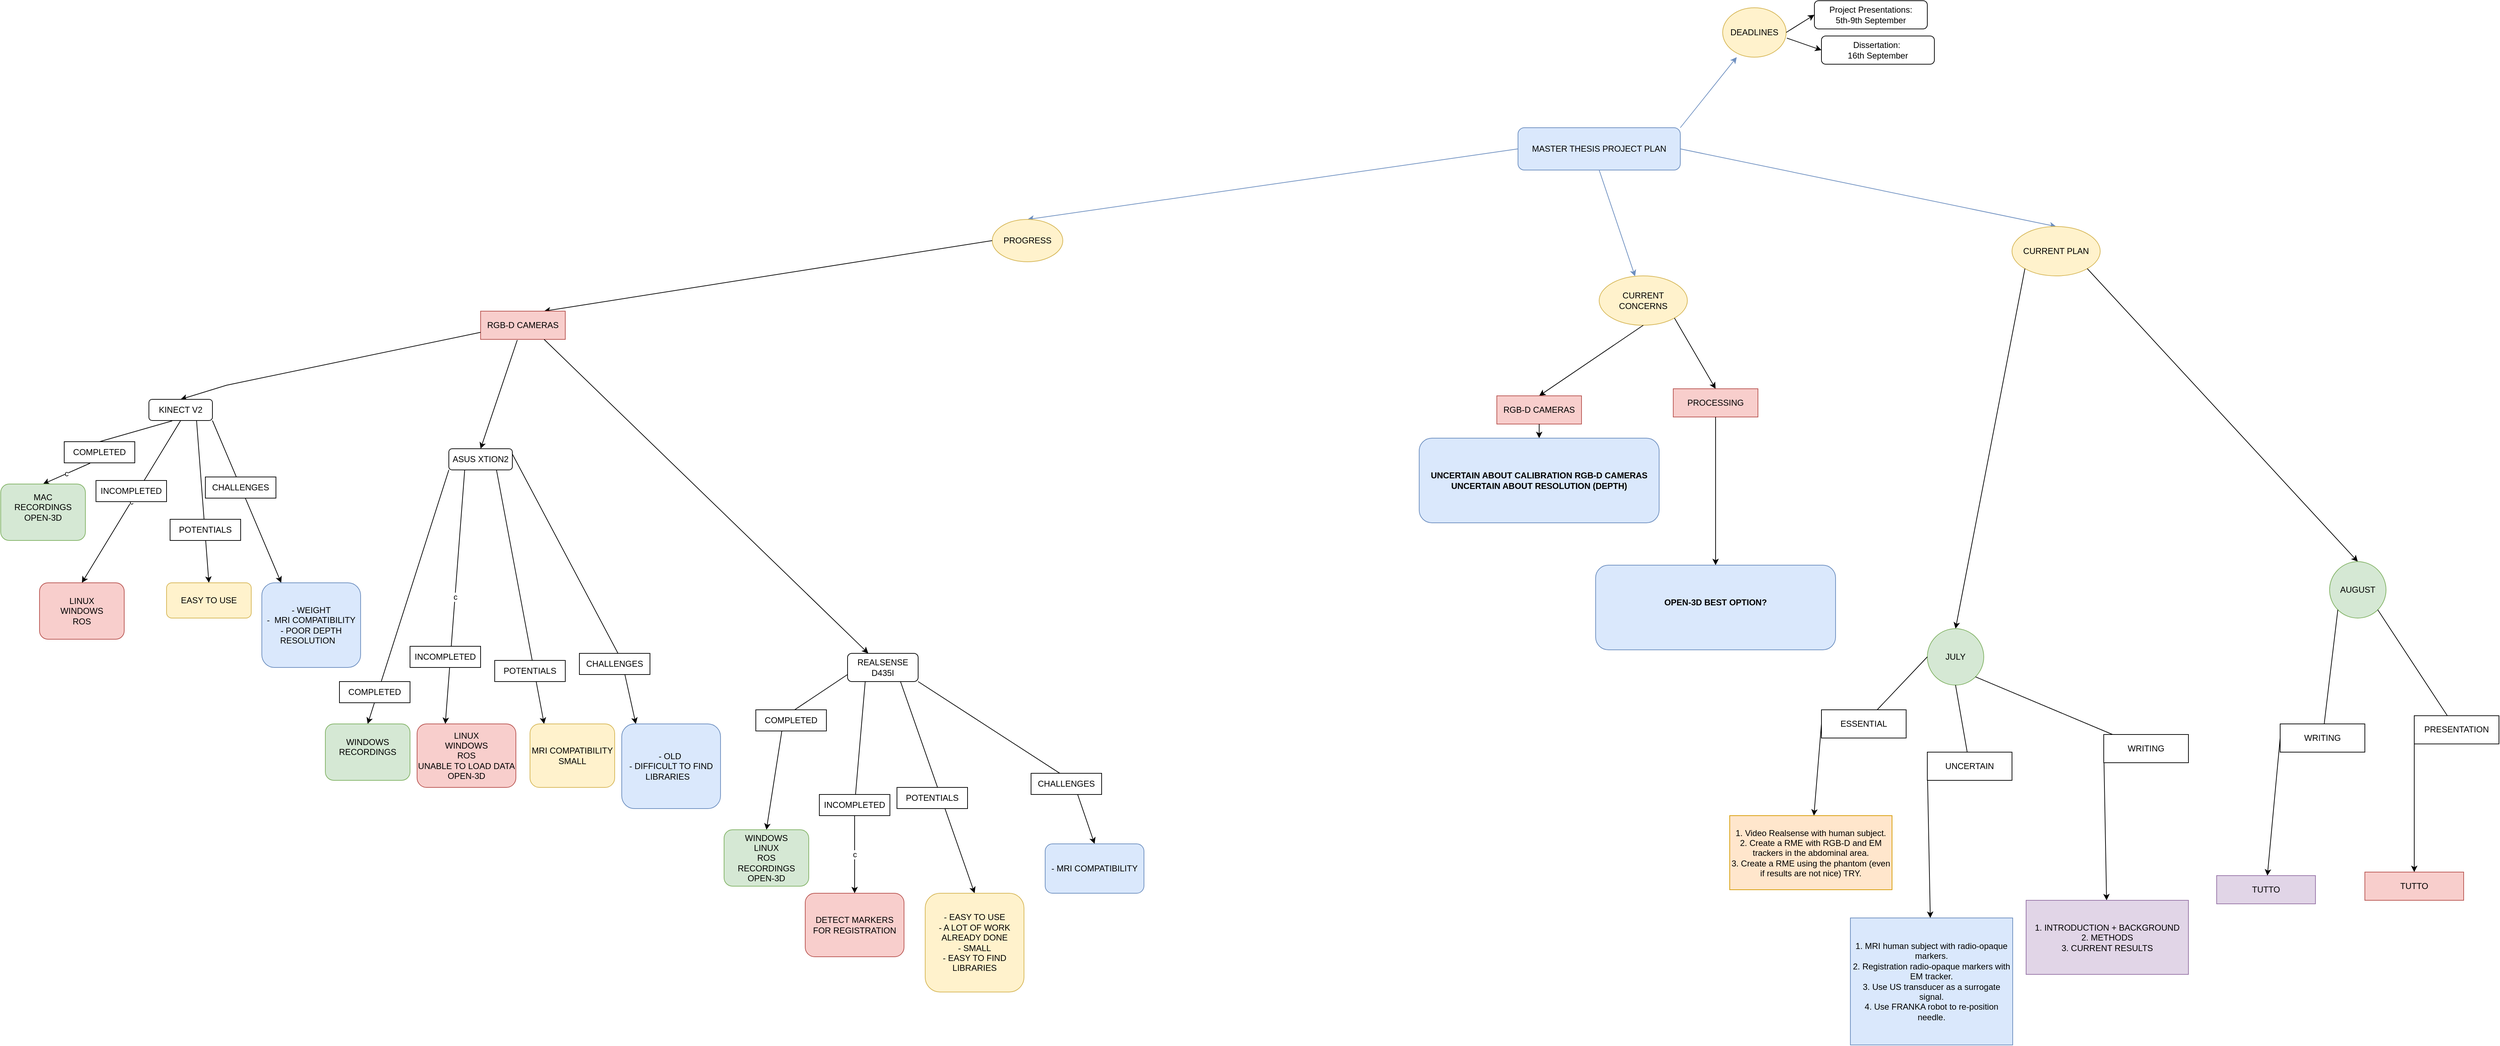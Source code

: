 <mxfile version="20.0.3" type="github">
  <diagram id="NCBCqhnwfKcaChnLQBFx" name="Page-1">
    <mxGraphModel dx="6482" dy="2484" grid="1" gridSize="10" guides="1" tooltips="1" connect="1" arrows="1" fold="1" page="1" pageScale="1" pageWidth="850" pageHeight="1100" math="0" shadow="0">
      <root>
        <mxCell id="0" />
        <mxCell id="1" parent="0" />
        <mxCell id="IZ_zaxyvElUjHVXCHyB7-1" value="MASTER THESIS PROJECT PLAN" style="rounded=1;whiteSpace=wrap;html=1;fillColor=#dae8fc;strokeColor=#6c8ebf;" vertex="1" parent="1">
          <mxGeometry x="250" y="190" width="230" height="60" as="geometry" />
        </mxCell>
        <mxCell id="IZ_zaxyvElUjHVXCHyB7-2" value="" style="endArrow=classic;html=1;rounded=0;fillColor=#dae8fc;strokeColor=#6c8ebf;" edge="1" parent="1">
          <mxGeometry width="50" height="50" relative="1" as="geometry">
            <mxPoint x="480" y="190" as="sourcePoint" />
            <mxPoint x="560" y="90" as="targetPoint" />
          </mxGeometry>
        </mxCell>
        <mxCell id="IZ_zaxyvElUjHVXCHyB7-4" value="DEADLINES" style="ellipse;whiteSpace=wrap;html=1;fillColor=#fff2cc;strokeColor=#d6b656;" vertex="1" parent="1">
          <mxGeometry x="540" y="20" width="90" height="70" as="geometry" />
        </mxCell>
        <mxCell id="IZ_zaxyvElUjHVXCHyB7-5" value="Project Presentations:&lt;br&gt;5th-9th September" style="rounded=1;whiteSpace=wrap;html=1;" vertex="1" parent="1">
          <mxGeometry x="670" y="10" width="160" height="40" as="geometry" />
        </mxCell>
        <mxCell id="IZ_zaxyvElUjHVXCHyB7-6" value="" style="endArrow=classic;html=1;rounded=0;exitX=1;exitY=0.5;exitDx=0;exitDy=0;entryX=0;entryY=0.5;entryDx=0;entryDy=0;" edge="1" parent="1" source="IZ_zaxyvElUjHVXCHyB7-4" target="IZ_zaxyvElUjHVXCHyB7-5">
          <mxGeometry width="50" height="50" relative="1" as="geometry">
            <mxPoint x="440" y="110" as="sourcePoint" />
            <mxPoint x="510" y="110" as="targetPoint" />
            <Array as="points" />
          </mxGeometry>
        </mxCell>
        <mxCell id="IZ_zaxyvElUjHVXCHyB7-7" value="" style="endArrow=classic;html=1;rounded=0;exitX=1.011;exitY=0.614;exitDx=0;exitDy=0;exitPerimeter=0;" edge="1" parent="1" source="IZ_zaxyvElUjHVXCHyB7-4">
          <mxGeometry width="50" height="50" relative="1" as="geometry">
            <mxPoint x="640" y="65" as="sourcePoint" />
            <mxPoint x="680" y="80" as="targetPoint" />
            <Array as="points" />
          </mxGeometry>
        </mxCell>
        <mxCell id="IZ_zaxyvElUjHVXCHyB7-8" value="Dissertation:&amp;nbsp;&lt;br&gt;16th September" style="rounded=1;whiteSpace=wrap;html=1;" vertex="1" parent="1">
          <mxGeometry x="680" y="60" width="160" height="40" as="geometry" />
        </mxCell>
        <mxCell id="IZ_zaxyvElUjHVXCHyB7-9" value="" style="endArrow=classic;html=1;rounded=0;fillColor=#dae8fc;strokeColor=#6c8ebf;exitX=0;exitY=0.5;exitDx=0;exitDy=0;entryX=0.5;entryY=0;entryDx=0;entryDy=0;" edge="1" parent="1" source="IZ_zaxyvElUjHVXCHyB7-1" target="IZ_zaxyvElUjHVXCHyB7-10">
          <mxGeometry width="50" height="50" relative="1" as="geometry">
            <mxPoint x="490" y="200" as="sourcePoint" />
            <mxPoint x="130" y="300" as="targetPoint" />
          </mxGeometry>
        </mxCell>
        <mxCell id="IZ_zaxyvElUjHVXCHyB7-10" value="PROGRESS" style="ellipse;whiteSpace=wrap;html=1;fillColor=#fff2cc;strokeColor=#d6b656;" vertex="1" parent="1">
          <mxGeometry x="-495" y="320" width="100" height="60" as="geometry" />
        </mxCell>
        <mxCell id="IZ_zaxyvElUjHVXCHyB7-11" value="" style="endArrow=classic;html=1;rounded=0;exitX=0;exitY=0.5;exitDx=0;exitDy=0;entryX=0.75;entryY=0;entryDx=0;entryDy=0;" edge="1" parent="1" source="IZ_zaxyvElUjHVXCHyB7-10" target="IZ_zaxyvElUjHVXCHyB7-16">
          <mxGeometry width="50" height="50" relative="1" as="geometry">
            <mxPoint x="-405" y="390" as="sourcePoint" />
            <mxPoint x="-455" y="420" as="targetPoint" />
          </mxGeometry>
        </mxCell>
        <mxCell id="IZ_zaxyvElUjHVXCHyB7-16" value="RGB-D CAMERAS" style="rounded=0;whiteSpace=wrap;html=1;fillColor=#f8cecc;strokeColor=#b85450;" vertex="1" parent="1">
          <mxGeometry x="-1220" y="450" width="120" height="40" as="geometry" />
        </mxCell>
        <mxCell id="IZ_zaxyvElUjHVXCHyB7-17" value="" style="endArrow=classic;html=1;rounded=0;exitX=0;exitY=0.75;exitDx=0;exitDy=0;entryX=0.5;entryY=0;entryDx=0;entryDy=0;exitPerimeter=0;" edge="1" parent="1" source="IZ_zaxyvElUjHVXCHyB7-16" target="IZ_zaxyvElUjHVXCHyB7-18">
          <mxGeometry width="50" height="50" relative="1" as="geometry">
            <mxPoint x="-1220" y="477.5" as="sourcePoint" />
            <mxPoint x="-1395" y="552.5" as="targetPoint" />
            <Array as="points">
              <mxPoint x="-1580" y="555" />
            </Array>
          </mxGeometry>
        </mxCell>
        <mxCell id="IZ_zaxyvElUjHVXCHyB7-18" value="KINECT V2" style="rounded=1;whiteSpace=wrap;html=1;" vertex="1" parent="1">
          <mxGeometry x="-1690" y="575" width="90" height="30" as="geometry" />
        </mxCell>
        <mxCell id="IZ_zaxyvElUjHVXCHyB7-19" value="" style="endArrow=classic;html=1;rounded=0;exitX=0.433;exitY=1.025;exitDx=0;exitDy=0;exitPerimeter=0;entryX=0.5;entryY=0;entryDx=0;entryDy=0;" edge="1" parent="1" source="IZ_zaxyvElUjHVXCHyB7-16" target="IZ_zaxyvElUjHVXCHyB7-21">
          <mxGeometry width="50" height="50" relative="1" as="geometry">
            <mxPoint x="-1180" y="505" as="sourcePoint" />
            <mxPoint x="-1170" y="605" as="targetPoint" />
          </mxGeometry>
        </mxCell>
        <mxCell id="IZ_zaxyvElUjHVXCHyB7-21" value="ASUS XTION2" style="rounded=1;whiteSpace=wrap;html=1;" vertex="1" parent="1">
          <mxGeometry x="-1265" y="645" width="90" height="30" as="geometry" />
        </mxCell>
        <mxCell id="IZ_zaxyvElUjHVXCHyB7-22" value="" style="endArrow=classic;html=1;rounded=0;exitX=0.75;exitY=1;exitDx=0;exitDy=0;" edge="1" parent="1" source="IZ_zaxyvElUjHVXCHyB7-16" target="IZ_zaxyvElUjHVXCHyB7-23">
          <mxGeometry width="50" height="50" relative="1" as="geometry">
            <mxPoint x="-1040" y="505" as="sourcePoint" />
            <mxPoint x="-1040" y="605" as="targetPoint" />
          </mxGeometry>
        </mxCell>
        <mxCell id="IZ_zaxyvElUjHVXCHyB7-23" value="REALSENSE&lt;br&gt;D435I" style="rounded=1;whiteSpace=wrap;html=1;" vertex="1" parent="1">
          <mxGeometry x="-700" y="935" width="100" height="40" as="geometry" />
        </mxCell>
        <mxCell id="IZ_zaxyvElUjHVXCHyB7-24" value="c" style="endArrow=classic;html=1;rounded=0;exitX=0.367;exitY=1.017;exitDx=0;exitDy=0;exitPerimeter=0;entryX=0.5;entryY=0;entryDx=0;entryDy=0;startArrow=none;" edge="1" parent="1" source="IZ_zaxyvElUjHVXCHyB7-36" target="IZ_zaxyvElUjHVXCHyB7-25">
          <mxGeometry width="50" height="50" relative="1" as="geometry">
            <mxPoint x="-320" y="570" as="sourcePoint" />
            <mxPoint x="-320" y="630" as="targetPoint" />
          </mxGeometry>
        </mxCell>
        <mxCell id="IZ_zaxyvElUjHVXCHyB7-25" value="MAC&lt;br&gt;RECORDINGS&lt;br&gt;OPEN-3D&lt;br&gt;&amp;nbsp;" style="rounded=1;whiteSpace=wrap;html=1;align=center;fillColor=#d5e8d4;strokeColor=#82b366;" vertex="1" parent="1">
          <mxGeometry x="-1900" y="695" width="120" height="80" as="geometry" />
        </mxCell>
        <mxCell id="IZ_zaxyvElUjHVXCHyB7-27" value="" style="endArrow=classic;html=1;rounded=0;exitX=0;exitY=1;exitDx=0;exitDy=0;entryX=0.5;entryY=0;entryDx=0;entryDy=0;" edge="1" parent="1" source="IZ_zaxyvElUjHVXCHyB7-21" target="IZ_zaxyvElUjHVXCHyB7-28">
          <mxGeometry width="50" height="50" relative="1" as="geometry">
            <mxPoint x="-1250" y="720" as="sourcePoint" />
            <mxPoint x="-1250" y="780" as="targetPoint" />
          </mxGeometry>
        </mxCell>
        <mxCell id="IZ_zaxyvElUjHVXCHyB7-28" value="WINDOWS&lt;br&gt;RECORDINGS&lt;br&gt;&amp;nbsp;" style="rounded=1;whiteSpace=wrap;html=1;align=center;fillColor=#d5e8d4;strokeColor=#82b366;" vertex="1" parent="1">
          <mxGeometry x="-1440" y="1035" width="120" height="80" as="geometry" />
        </mxCell>
        <mxCell id="IZ_zaxyvElUjHVXCHyB7-31" value="WINDOWS&lt;br&gt;LINUX&lt;br&gt;ROS&lt;br&gt;RECORDINGS&lt;br&gt;OPEN-3D" style="rounded=1;whiteSpace=wrap;html=1;align=center;fillColor=#d5e8d4;strokeColor=#82b366;" vertex="1" parent="1">
          <mxGeometry x="-875" y="1185" width="120" height="80" as="geometry" />
        </mxCell>
        <mxCell id="IZ_zaxyvElUjHVXCHyB7-32" value="" style="endArrow=classic;html=1;rounded=0;exitX=0;exitY=0.75;exitDx=0;exitDy=0;entryX=0.5;entryY=0;entryDx=0;entryDy=0;" edge="1" parent="1" source="IZ_zaxyvElUjHVXCHyB7-23" target="IZ_zaxyvElUjHVXCHyB7-31">
          <mxGeometry width="50" height="50" relative="1" as="geometry">
            <mxPoint x="-720" y="975" as="sourcePoint" />
            <mxPoint x="-720" y="1035" as="targetPoint" />
            <Array as="points">
              <mxPoint x="-790" y="1025" />
            </Array>
          </mxGeometry>
        </mxCell>
        <mxCell id="IZ_zaxyvElUjHVXCHyB7-33" value="c" style="endArrow=classic;html=1;rounded=0;exitX=0.5;exitY=1;exitDx=0;exitDy=0;entryX=0.5;entryY=0;entryDx=0;entryDy=0;" edge="1" parent="1" source="IZ_zaxyvElUjHVXCHyB7-18" target="IZ_zaxyvElUjHVXCHyB7-34">
          <mxGeometry width="50" height="50" relative="1" as="geometry">
            <mxPoint x="-1351.97" y="622.5" as="sourcePoint" />
            <mxPoint x="-1770" y="825" as="targetPoint" />
          </mxGeometry>
        </mxCell>
        <mxCell id="IZ_zaxyvElUjHVXCHyB7-34" value="LINUX&lt;br&gt;WINDOWS&lt;br&gt;ROS" style="rounded=1;whiteSpace=wrap;html=1;align=center;fillColor=#f8cecc;strokeColor=#b85450;" vertex="1" parent="1">
          <mxGeometry x="-1845" y="835" width="120" height="80" as="geometry" />
        </mxCell>
        <mxCell id="IZ_zaxyvElUjHVXCHyB7-37" value="INCOMPLETED" style="rounded=0;whiteSpace=wrap;html=1;" vertex="1" parent="1">
          <mxGeometry x="-1765" y="690" width="100" height="30" as="geometry" />
        </mxCell>
        <mxCell id="IZ_zaxyvElUjHVXCHyB7-38" value="" style="endArrow=classic;html=1;rounded=0;exitX=0.75;exitY=1;exitDx=0;exitDy=0;entryX=0.5;entryY=0;entryDx=0;entryDy=0;" edge="1" parent="1" source="IZ_zaxyvElUjHVXCHyB7-18" target="IZ_zaxyvElUjHVXCHyB7-39">
          <mxGeometry width="50" height="50" relative="1" as="geometry">
            <mxPoint x="-1470" y="622.5" as="sourcePoint" />
            <mxPoint x="-1440" y="745" as="targetPoint" />
          </mxGeometry>
        </mxCell>
        <mxCell id="IZ_zaxyvElUjHVXCHyB7-39" value="EASY TO USE" style="rounded=1;whiteSpace=wrap;html=1;align=center;fillColor=#fff2cc;strokeColor=#d6b656;" vertex="1" parent="1">
          <mxGeometry x="-1665" y="835" width="120" height="50" as="geometry" />
        </mxCell>
        <mxCell id="IZ_zaxyvElUjHVXCHyB7-40" value="POTENTIALS" style="rounded=0;whiteSpace=wrap;html=1;" vertex="1" parent="1">
          <mxGeometry x="-1660" y="745" width="100" height="30" as="geometry" />
        </mxCell>
        <mxCell id="IZ_zaxyvElUjHVXCHyB7-36" value="COMPLETED" style="rounded=0;whiteSpace=wrap;html=1;" vertex="1" parent="1">
          <mxGeometry x="-1810" y="635" width="100" height="30" as="geometry" />
        </mxCell>
        <mxCell id="IZ_zaxyvElUjHVXCHyB7-41" value="" style="endArrow=none;html=1;rounded=0;exitX=0.367;exitY=1.017;exitDx=0;exitDy=0;exitPerimeter=0;entryX=0.5;entryY=0;entryDx=0;entryDy=0;" edge="1" parent="1" source="IZ_zaxyvElUjHVXCHyB7-18" target="IZ_zaxyvElUjHVXCHyB7-36">
          <mxGeometry width="50" height="50" relative="1" as="geometry">
            <mxPoint x="-1121.97" y="575.51" as="sourcePoint" />
            <mxPoint x="-1305" y="665" as="targetPoint" />
          </mxGeometry>
        </mxCell>
        <mxCell id="IZ_zaxyvElUjHVXCHyB7-42" value="" style="endArrow=classic;html=1;rounded=0;entryX=0.5;entryY=0;entryDx=0;entryDy=0;exitX=1;exitY=1;exitDx=0;exitDy=0;" edge="1" parent="1" source="IZ_zaxyvElUjHVXCHyB7-18">
          <mxGeometry width="50" height="50" relative="1" as="geometry">
            <mxPoint x="-1520" y="605" as="sourcePoint" />
            <mxPoint x="-1502.5" y="835" as="targetPoint" />
          </mxGeometry>
        </mxCell>
        <mxCell id="IZ_zaxyvElUjHVXCHyB7-43" value="CHALLENGES" style="rounded=0;whiteSpace=wrap;html=1;" vertex="1" parent="1">
          <mxGeometry x="-1610" y="685" width="100" height="30" as="geometry" />
        </mxCell>
        <mxCell id="IZ_zaxyvElUjHVXCHyB7-44" value="- WEIGHT&lt;br&gt;-&amp;nbsp; MRI COMPATIBILITY&lt;br&gt;- POOR DEPTH RESOLUTION&amp;nbsp; &amp;nbsp;" style="rounded=1;whiteSpace=wrap;html=1;align=center;fillColor=#dae8fc;strokeColor=#6c8ebf;" vertex="1" parent="1">
          <mxGeometry x="-1530" y="835" width="140" height="120" as="geometry" />
        </mxCell>
        <mxCell id="IZ_zaxyvElUjHVXCHyB7-45" value="COMPLETED" style="rounded=0;whiteSpace=wrap;html=1;" vertex="1" parent="1">
          <mxGeometry x="-1420" y="975" width="100" height="30" as="geometry" />
        </mxCell>
        <mxCell id="IZ_zaxyvElUjHVXCHyB7-46" value="c" style="endArrow=classic;html=1;rounded=0;exitX=0.25;exitY=1;exitDx=0;exitDy=0;" edge="1" parent="1" source="IZ_zaxyvElUjHVXCHyB7-21">
          <mxGeometry width="50" height="50" relative="1" as="geometry">
            <mxPoint x="-1282.5" y="855" as="sourcePoint" />
            <mxPoint x="-1270" y="1035" as="targetPoint" />
          </mxGeometry>
        </mxCell>
        <mxCell id="IZ_zaxyvElUjHVXCHyB7-47" value="INCOMPLETED" style="rounded=0;whiteSpace=wrap;html=1;" vertex="1" parent="1">
          <mxGeometry x="-1320" y="925" width="100" height="30" as="geometry" />
        </mxCell>
        <mxCell id="IZ_zaxyvElUjHVXCHyB7-48" value="LINUX&lt;br&gt;WINDOWS&lt;br&gt;ROS&lt;br&gt;UNABLE TO LOAD DATA&lt;br&gt;OPEN-3D" style="rounded=1;whiteSpace=wrap;html=1;align=center;fillColor=#f8cecc;strokeColor=#b85450;" vertex="1" parent="1">
          <mxGeometry x="-1310" y="1035" width="140" height="90" as="geometry" />
        </mxCell>
        <mxCell id="IZ_zaxyvElUjHVXCHyB7-49" value="" style="endArrow=classic;html=1;rounded=0;exitX=0.75;exitY=1;exitDx=0;exitDy=0;" edge="1" parent="1" source="IZ_zaxyvElUjHVXCHyB7-21">
          <mxGeometry width="50" height="50" relative="1" as="geometry">
            <mxPoint x="-1240" y="865" as="sourcePoint" />
            <mxPoint x="-1130" y="1035" as="targetPoint" />
          </mxGeometry>
        </mxCell>
        <mxCell id="IZ_zaxyvElUjHVXCHyB7-50" value="POTENTIALS" style="rounded=0;whiteSpace=wrap;html=1;" vertex="1" parent="1">
          <mxGeometry x="-1200" y="945" width="100" height="30" as="geometry" />
        </mxCell>
        <mxCell id="IZ_zaxyvElUjHVXCHyB7-51" value="MRI COMPATIBILITY&lt;br&gt;SMALL" style="rounded=1;whiteSpace=wrap;html=1;align=center;fillColor=#fff2cc;strokeColor=#d6b656;" vertex="1" parent="1">
          <mxGeometry x="-1150" y="1035" width="120" height="90" as="geometry" />
        </mxCell>
        <mxCell id="IZ_zaxyvElUjHVXCHyB7-52" value="" style="endArrow=classic;html=1;rounded=0;exitX=1;exitY=0.25;exitDx=0;exitDy=0;" edge="1" parent="1" source="IZ_zaxyvElUjHVXCHyB7-21">
          <mxGeometry width="50" height="50" relative="1" as="geometry">
            <mxPoint x="-1100" y="825" as="sourcePoint" />
            <mxPoint x="-1000" y="1035" as="targetPoint" />
            <Array as="points">
              <mxPoint x="-1020" y="945" />
            </Array>
          </mxGeometry>
        </mxCell>
        <mxCell id="IZ_zaxyvElUjHVXCHyB7-53" value="- OLD&amp;nbsp;&lt;br&gt;- DIFFICULT TO FIND LIBRARIES&amp;nbsp; &amp;nbsp;" style="rounded=1;whiteSpace=wrap;html=1;align=center;fillColor=#dae8fc;strokeColor=#6c8ebf;" vertex="1" parent="1">
          <mxGeometry x="-1020" y="1035" width="140" height="120" as="geometry" />
        </mxCell>
        <mxCell id="IZ_zaxyvElUjHVXCHyB7-54" value="CHALLENGES" style="rounded=0;whiteSpace=wrap;html=1;" vertex="1" parent="1">
          <mxGeometry x="-1080" y="935" width="100" height="30" as="geometry" />
        </mxCell>
        <mxCell id="IZ_zaxyvElUjHVXCHyB7-56" value="COMPLETED" style="rounded=0;whiteSpace=wrap;html=1;" vertex="1" parent="1">
          <mxGeometry x="-830" y="1015" width="100" height="30" as="geometry" />
        </mxCell>
        <mxCell id="IZ_zaxyvElUjHVXCHyB7-57" value="c" style="endArrow=classic;html=1;rounded=0;exitX=0.5;exitY=1;exitDx=0;exitDy=0;startArrow=none;" edge="1" parent="1" source="IZ_zaxyvElUjHVXCHyB7-59" target="IZ_zaxyvElUjHVXCHyB7-58">
          <mxGeometry width="50" height="50" relative="1" as="geometry">
            <mxPoint x="25" y="940" as="sourcePoint" />
            <mxPoint x="25" y="1130" as="targetPoint" />
          </mxGeometry>
        </mxCell>
        <mxCell id="IZ_zaxyvElUjHVXCHyB7-58" value="DETECT MARKERS FOR REGISTRATION" style="rounded=1;whiteSpace=wrap;html=1;align=center;fillColor=#f8cecc;strokeColor=#b85450;" vertex="1" parent="1">
          <mxGeometry x="-760" y="1275" width="140" height="90" as="geometry" />
        </mxCell>
        <mxCell id="IZ_zaxyvElUjHVXCHyB7-59" value="INCOMPLETED" style="rounded=0;whiteSpace=wrap;html=1;" vertex="1" parent="1">
          <mxGeometry x="-740" y="1135" width="100" height="30" as="geometry" />
        </mxCell>
        <mxCell id="IZ_zaxyvElUjHVXCHyB7-60" value="" style="endArrow=none;html=1;rounded=0;exitX=0.25;exitY=1;exitDx=0;exitDy=0;" edge="1" parent="1" source="IZ_zaxyvElUjHVXCHyB7-23" target="IZ_zaxyvElUjHVXCHyB7-59">
          <mxGeometry width="50" height="50" relative="1" as="geometry">
            <mxPoint x="-145" y="945" as="sourcePoint" />
            <mxPoint x="-153.696" y="1245" as="targetPoint" />
          </mxGeometry>
        </mxCell>
        <mxCell id="IZ_zaxyvElUjHVXCHyB7-61" value="" style="endArrow=classic;html=1;rounded=0;exitX=0.75;exitY=1;exitDx=0;exitDy=0;entryX=0.5;entryY=0;entryDx=0;entryDy=0;" edge="1" parent="1" source="IZ_zaxyvElUjHVXCHyB7-23" target="IZ_zaxyvElUjHVXCHyB7-62">
          <mxGeometry width="50" height="50" relative="1" as="geometry">
            <mxPoint x="-650" y="1005" as="sourcePoint" />
            <mxPoint x="-540" y="1265" as="targetPoint" />
          </mxGeometry>
        </mxCell>
        <mxCell id="IZ_zaxyvElUjHVXCHyB7-62" value="- EASY TO USE&lt;br&gt;- A LOT OF WORK ALREADY DONE&lt;br&gt;- SMALL&lt;br&gt;- EASY TO FIND LIBRARIES" style="rounded=1;whiteSpace=wrap;html=1;align=center;fillColor=#fff2cc;strokeColor=#d6b656;" vertex="1" parent="1">
          <mxGeometry x="-590" y="1275" width="140" height="140" as="geometry" />
        </mxCell>
        <mxCell id="IZ_zaxyvElUjHVXCHyB7-63" value="POTENTIALS" style="rounded=0;whiteSpace=wrap;html=1;" vertex="1" parent="1">
          <mxGeometry x="-630" y="1125" width="100" height="30" as="geometry" />
        </mxCell>
        <mxCell id="IZ_zaxyvElUjHVXCHyB7-64" value="" style="endArrow=classic;html=1;rounded=0;exitX=1;exitY=1;exitDx=0;exitDy=0;entryX=0.5;entryY=0;entryDx=0;entryDy=0;" edge="1" parent="1" source="IZ_zaxyvElUjHVXCHyB7-23" target="IZ_zaxyvElUjHVXCHyB7-66">
          <mxGeometry width="50" height="50" relative="1" as="geometry">
            <mxPoint x="-580" y="1005" as="sourcePoint" />
            <mxPoint x="-360" y="1207.5" as="targetPoint" />
            <Array as="points">
              <mxPoint x="-380" y="1117.5" />
            </Array>
          </mxGeometry>
        </mxCell>
        <mxCell id="IZ_zaxyvElUjHVXCHyB7-65" value="CHALLENGES" style="rounded=0;whiteSpace=wrap;html=1;" vertex="1" parent="1">
          <mxGeometry x="-440" y="1105" width="100" height="30" as="geometry" />
        </mxCell>
        <mxCell id="IZ_zaxyvElUjHVXCHyB7-66" value="- MRI COMPATIBILITY" style="rounded=1;whiteSpace=wrap;html=1;align=center;fillColor=#dae8fc;strokeColor=#6c8ebf;" vertex="1" parent="1">
          <mxGeometry x="-420" y="1205" width="140" height="70" as="geometry" />
        </mxCell>
        <mxCell id="IZ_zaxyvElUjHVXCHyB7-67" value="" style="endArrow=classic;html=1;rounded=0;fillColor=#dae8fc;strokeColor=#6c8ebf;exitX=0.5;exitY=1;exitDx=0;exitDy=0;" edge="1" parent="1" source="IZ_zaxyvElUjHVXCHyB7-1" target="IZ_zaxyvElUjHVXCHyB7-68">
          <mxGeometry width="50" height="50" relative="1" as="geometry">
            <mxPoint x="680" y="310" as="sourcePoint" />
            <mxPoint x="400" y="380" as="targetPoint" />
          </mxGeometry>
        </mxCell>
        <mxCell id="IZ_zaxyvElUjHVXCHyB7-68" value="CURRENT CONCERNS" style="ellipse;whiteSpace=wrap;html=1;fillColor=#fff2cc;strokeColor=#d6b656;" vertex="1" parent="1">
          <mxGeometry x="365" y="400" width="125" height="70" as="geometry" />
        </mxCell>
        <mxCell id="IZ_zaxyvElUjHVXCHyB7-69" value="" style="endArrow=classic;html=1;rounded=0;exitX=0.5;exitY=1;exitDx=0;exitDy=0;entryX=0.5;entryY=0;entryDx=0;entryDy=0;" edge="1" parent="1" source="IZ_zaxyvElUjHVXCHyB7-68" target="IZ_zaxyvElUjHVXCHyB7-70">
          <mxGeometry width="50" height="50" relative="1" as="geometry">
            <mxPoint x="420" y="780" as="sourcePoint" />
            <mxPoint x="320" y="540" as="targetPoint" />
          </mxGeometry>
        </mxCell>
        <mxCell id="IZ_zaxyvElUjHVXCHyB7-70" value="RGB-D CAMERAS" style="rounded=0;whiteSpace=wrap;html=1;fillColor=#f8cecc;strokeColor=#b85450;" vertex="1" parent="1">
          <mxGeometry x="220" y="570" width="120" height="40" as="geometry" />
        </mxCell>
        <mxCell id="IZ_zaxyvElUjHVXCHyB7-71" value="" style="endArrow=classic;html=1;rounded=0;exitX=0.5;exitY=1;exitDx=0;exitDy=0;entryX=0.5;entryY=0;entryDx=0;entryDy=0;" edge="1" parent="1" source="IZ_zaxyvElUjHVXCHyB7-70" target="IZ_zaxyvElUjHVXCHyB7-72">
          <mxGeometry width="50" height="50" relative="1" as="geometry">
            <mxPoint x="420" y="780" as="sourcePoint" />
            <mxPoint x="280" y="670" as="targetPoint" />
          </mxGeometry>
        </mxCell>
        <mxCell id="IZ_zaxyvElUjHVXCHyB7-72" value="&lt;b&gt;UNCERTAIN ABOUT CALIBRATION RGB-D CAMERAS&lt;br&gt;UNCERTAIN ABOUT RESOLUTION (DEPTH)&lt;/b&gt;" style="rounded=1;whiteSpace=wrap;html=1;align=center;fillColor=#dae8fc;strokeColor=#6c8ebf;" vertex="1" parent="1">
          <mxGeometry x="110" y="630" width="340" height="120" as="geometry" />
        </mxCell>
        <mxCell id="IZ_zaxyvElUjHVXCHyB7-73" value="" style="endArrow=classic;html=1;rounded=0;exitX=1;exitY=1;exitDx=0;exitDy=0;entryX=0.5;entryY=0;entryDx=0;entryDy=0;" edge="1" parent="1" source="IZ_zaxyvElUjHVXCHyB7-68" target="IZ_zaxyvElUjHVXCHyB7-74">
          <mxGeometry width="50" height="50" relative="1" as="geometry">
            <mxPoint x="437.5" y="480" as="sourcePoint" />
            <mxPoint x="510" y="540" as="targetPoint" />
          </mxGeometry>
        </mxCell>
        <mxCell id="IZ_zaxyvElUjHVXCHyB7-74" value="PROCESSING" style="rounded=0;whiteSpace=wrap;html=1;fillColor=#f8cecc;strokeColor=#b85450;" vertex="1" parent="1">
          <mxGeometry x="470" y="560" width="120" height="40" as="geometry" />
        </mxCell>
        <mxCell id="IZ_zaxyvElUjHVXCHyB7-75" value="" style="endArrow=classic;html=1;rounded=0;exitX=0.5;exitY=1;exitDx=0;exitDy=0;entryX=0.5;entryY=0;entryDx=0;entryDy=0;" edge="1" parent="1" source="IZ_zaxyvElUjHVXCHyB7-74" target="IZ_zaxyvElUjHVXCHyB7-76">
          <mxGeometry width="50" height="50" relative="1" as="geometry">
            <mxPoint x="290" y="620" as="sourcePoint" />
            <mxPoint x="520" y="750" as="targetPoint" />
            <Array as="points" />
          </mxGeometry>
        </mxCell>
        <mxCell id="IZ_zaxyvElUjHVXCHyB7-76" value="&lt;b&gt;OPEN-3D BEST OPTION?&lt;br&gt;&lt;br&gt;&lt;/b&gt;" style="rounded=1;whiteSpace=wrap;html=1;align=center;fillColor=#dae8fc;strokeColor=#6c8ebf;" vertex="1" parent="1">
          <mxGeometry x="360" y="810" width="340" height="120" as="geometry" />
        </mxCell>
        <mxCell id="IZ_zaxyvElUjHVXCHyB7-80" value="" style="endArrow=classic;html=1;rounded=0;fillColor=#dae8fc;strokeColor=#6c8ebf;exitX=1;exitY=0.5;exitDx=0;exitDy=0;entryX=0.5;entryY=0;entryDx=0;entryDy=0;" edge="1" parent="1" source="IZ_zaxyvElUjHVXCHyB7-1" target="IZ_zaxyvElUjHVXCHyB7-81">
          <mxGeometry width="50" height="50" relative="1" as="geometry">
            <mxPoint x="870" y="249.4" as="sourcePoint" />
            <mxPoint x="920.972" y="400.001" as="targetPoint" />
          </mxGeometry>
        </mxCell>
        <mxCell id="IZ_zaxyvElUjHVXCHyB7-81" value="CURRENT PLAN" style="ellipse;whiteSpace=wrap;html=1;fillColor=#fff2cc;strokeColor=#d6b656;" vertex="1" parent="1">
          <mxGeometry x="950" y="330" width="125" height="70" as="geometry" />
        </mxCell>
        <mxCell id="IZ_zaxyvElUjHVXCHyB7-82" value="" style="endArrow=classic;html=1;rounded=0;exitX=0;exitY=1;exitDx=0;exitDy=0;entryX=0.5;entryY=0;entryDx=0;entryDy=0;" edge="1" parent="1" source="IZ_zaxyvElUjHVXCHyB7-81" target="IZ_zaxyvElUjHVXCHyB7-83">
          <mxGeometry width="50" height="50" relative="1" as="geometry">
            <mxPoint x="1099.996" y="339.998" as="sourcePoint" />
            <mxPoint x="940" y="520" as="targetPoint" />
          </mxGeometry>
        </mxCell>
        <mxCell id="IZ_zaxyvElUjHVXCHyB7-83" value="JULY" style="ellipse;whiteSpace=wrap;html=1;aspect=fixed;fillColor=#d5e8d4;strokeColor=#82b366;" vertex="1" parent="1">
          <mxGeometry x="830" y="900" width="80" height="80" as="geometry" />
        </mxCell>
        <mxCell id="IZ_zaxyvElUjHVXCHyB7-84" value="" style="endArrow=classic;html=1;rounded=0;exitX=0;exitY=0.5;exitDx=0;exitDy=0;startArrow=none;" edge="1" parent="1" source="IZ_zaxyvElUjHVXCHyB7-87" target="IZ_zaxyvElUjHVXCHyB7-85">
          <mxGeometry width="50" height="50" relative="1" as="geometry">
            <mxPoint x="940" y="510" as="sourcePoint" />
            <mxPoint x="900" y="650" as="targetPoint" />
          </mxGeometry>
        </mxCell>
        <mxCell id="IZ_zaxyvElUjHVXCHyB7-85" value="1. Video Realsense with human subject.&lt;br&gt;2. Create a RME with RGB-D and EM trackers in the abdominal area.&lt;br&gt;3. Create a RME using the phantom (even if results are not nice) TRY." style="rounded=0;whiteSpace=wrap;html=1;fillColor=#ffe6cc;strokeColor=#d79b00;" vertex="1" parent="1">
          <mxGeometry x="550" y="1165" width="230" height="105" as="geometry" />
        </mxCell>
        <mxCell id="IZ_zaxyvElUjHVXCHyB7-87" value="ESSENTIAL" style="rounded=0;whiteSpace=wrap;html=1;" vertex="1" parent="1">
          <mxGeometry x="680" y="1015" width="120" height="40" as="geometry" />
        </mxCell>
        <mxCell id="IZ_zaxyvElUjHVXCHyB7-88" value="" style="endArrow=none;html=1;rounded=0;exitX=0;exitY=0.5;exitDx=0;exitDy=0;" edge="1" parent="1" source="IZ_zaxyvElUjHVXCHyB7-83" target="IZ_zaxyvElUjHVXCHyB7-87">
          <mxGeometry width="50" height="50" relative="1" as="geometry">
            <mxPoint x="830" y="940" as="sourcePoint" />
            <mxPoint x="689.346" y="1155" as="targetPoint" />
          </mxGeometry>
        </mxCell>
        <mxCell id="IZ_zaxyvElUjHVXCHyB7-89" value="" style="endArrow=none;html=1;rounded=0;exitX=0.5;exitY=1;exitDx=0;exitDy=0;" edge="1" parent="1" source="IZ_zaxyvElUjHVXCHyB7-83" target="IZ_zaxyvElUjHVXCHyB7-93">
          <mxGeometry width="50" height="50" relative="1" as="geometry">
            <mxPoint x="1041.05" y="1015" as="sourcePoint" />
            <mxPoint x="870" y="1090" as="targetPoint" />
          </mxGeometry>
        </mxCell>
        <mxCell id="IZ_zaxyvElUjHVXCHyB7-91" value="" style="endArrow=classic;html=1;rounded=0;exitX=0;exitY=0.5;exitDx=0;exitDy=0;startArrow=none;" edge="1" parent="1" source="IZ_zaxyvElUjHVXCHyB7-93" target="IZ_zaxyvElUjHVXCHyB7-92">
          <mxGeometry width="50" height="50" relative="1" as="geometry">
            <mxPoint x="1100" y="585" as="sourcePoint" />
            <mxPoint x="1060" y="725" as="targetPoint" />
          </mxGeometry>
        </mxCell>
        <mxCell id="IZ_zaxyvElUjHVXCHyB7-92" value="1. MRI human subject with radio-opaque markers.&lt;br&gt;2. Registration radio-opaque markers with EM tracker.&lt;br&gt;3. Use US transducer as a surrogate signal.&lt;br&gt;4. Use FRANKA robot to re-position needle." style="rounded=0;whiteSpace=wrap;html=1;fillColor=#dae8fc;strokeColor=#6c8ebf;" vertex="1" parent="1">
          <mxGeometry x="721" y="1310" width="230" height="180" as="geometry" />
        </mxCell>
        <mxCell id="IZ_zaxyvElUjHVXCHyB7-93" value="UNCERTAIN" style="rounded=0;whiteSpace=wrap;html=1;" vertex="1" parent="1">
          <mxGeometry x="830" y="1075" width="120" height="40" as="geometry" />
        </mxCell>
        <mxCell id="IZ_zaxyvElUjHVXCHyB7-94" value="" style="endArrow=none;html=1;rounded=0;exitX=1;exitY=1;exitDx=0;exitDy=0;" edge="1" parent="1" target="IZ_zaxyvElUjHVXCHyB7-97" source="IZ_zaxyvElUjHVXCHyB7-83">
          <mxGeometry width="50" height="50" relative="1" as="geometry">
            <mxPoint x="1120" y="955" as="sourcePoint" />
            <mxPoint x="1120" y="1065" as="targetPoint" />
          </mxGeometry>
        </mxCell>
        <mxCell id="IZ_zaxyvElUjHVXCHyB7-95" value="" style="endArrow=classic;html=1;rounded=0;exitX=0;exitY=0.5;exitDx=0;exitDy=0;startArrow=none;" edge="1" parent="1" source="IZ_zaxyvElUjHVXCHyB7-97" target="IZ_zaxyvElUjHVXCHyB7-96">
          <mxGeometry width="50" height="50" relative="1" as="geometry">
            <mxPoint x="1350" y="560" as="sourcePoint" />
            <mxPoint x="1310" y="700" as="targetPoint" />
          </mxGeometry>
        </mxCell>
        <mxCell id="IZ_zaxyvElUjHVXCHyB7-96" value="1. INTRODUCTION + BACKGROUND&lt;br&gt;2. METHODS&lt;br&gt;3. CURRENT RESULTS" style="rounded=0;whiteSpace=wrap;html=1;fillColor=#e1d5e7;strokeColor=#9673a6;" vertex="1" parent="1">
          <mxGeometry x="970" y="1285" width="230" height="105" as="geometry" />
        </mxCell>
        <mxCell id="IZ_zaxyvElUjHVXCHyB7-97" value="WRITING" style="rounded=0;whiteSpace=wrap;html=1;" vertex="1" parent="1">
          <mxGeometry x="1080" y="1050" width="120" height="40" as="geometry" />
        </mxCell>
        <mxCell id="IZ_zaxyvElUjHVXCHyB7-98" value="" style="endArrow=classic;html=1;rounded=0;exitX=1;exitY=1;exitDx=0;exitDy=0;entryX=0.5;entryY=0;entryDx=0;entryDy=0;" edge="1" parent="1" source="IZ_zaxyvElUjHVXCHyB7-81" target="IZ_zaxyvElUjHVXCHyB7-99">
          <mxGeometry width="50" height="50" relative="1" as="geometry">
            <mxPoint x="978.484" y="399.848" as="sourcePoint" />
            <mxPoint x="1400" y="890" as="targetPoint" />
          </mxGeometry>
        </mxCell>
        <mxCell id="IZ_zaxyvElUjHVXCHyB7-99" value="AUGUST" style="ellipse;whiteSpace=wrap;html=1;aspect=fixed;fillColor=#d5e8d4;strokeColor=#82b366;" vertex="1" parent="1">
          <mxGeometry x="1400" y="805" width="80" height="80" as="geometry" />
        </mxCell>
        <mxCell id="IZ_zaxyvElUjHVXCHyB7-100" value="" style="endArrow=none;html=1;rounded=0;exitX=0;exitY=1;exitDx=0;exitDy=0;" edge="1" parent="1" target="IZ_zaxyvElUjHVXCHyB7-103" source="IZ_zaxyvElUjHVXCHyB7-99">
          <mxGeometry width="50" height="50" relative="1" as="geometry">
            <mxPoint x="1334.996" y="898.284" as="sourcePoint" />
            <mxPoint x="1425" y="1056.72" as="targetPoint" />
          </mxGeometry>
        </mxCell>
        <mxCell id="IZ_zaxyvElUjHVXCHyB7-101" value="" style="endArrow=classic;html=1;rounded=0;exitX=0;exitY=0.5;exitDx=0;exitDy=0;startArrow=none;" edge="1" parent="1" source="IZ_zaxyvElUjHVXCHyB7-103" target="IZ_zaxyvElUjHVXCHyB7-102">
          <mxGeometry width="50" height="50" relative="1" as="geometry">
            <mxPoint x="1655" y="551.72" as="sourcePoint" />
            <mxPoint x="1615" y="691.72" as="targetPoint" />
          </mxGeometry>
        </mxCell>
        <mxCell id="IZ_zaxyvElUjHVXCHyB7-102" value="TUTTO" style="rounded=0;whiteSpace=wrap;html=1;fillColor=#e1d5e7;strokeColor=#9673a6;" vertex="1" parent="1">
          <mxGeometry x="1240" y="1250" width="140" height="40" as="geometry" />
        </mxCell>
        <mxCell id="IZ_zaxyvElUjHVXCHyB7-103" value="WRITING" style="rounded=0;whiteSpace=wrap;html=1;" vertex="1" parent="1">
          <mxGeometry x="1330" y="1035" width="120" height="40" as="geometry" />
        </mxCell>
        <mxCell id="IZ_zaxyvElUjHVXCHyB7-104" value="" style="endArrow=none;html=1;rounded=0;exitX=1;exitY=1;exitDx=0;exitDy=0;" edge="1" parent="1" target="IZ_zaxyvElUjHVXCHyB7-107" source="IZ_zaxyvElUjHVXCHyB7-99">
          <mxGeometry width="50" height="50" relative="1" as="geometry">
            <mxPoint x="1601.716" y="861.644" as="sourcePoint" />
            <mxPoint x="1615" y="1045.08" as="targetPoint" />
          </mxGeometry>
        </mxCell>
        <mxCell id="IZ_zaxyvElUjHVXCHyB7-105" value="" style="endArrow=classic;html=1;rounded=0;exitX=0;exitY=0.5;exitDx=0;exitDy=0;startArrow=none;" edge="1" parent="1" source="IZ_zaxyvElUjHVXCHyB7-107" target="IZ_zaxyvElUjHVXCHyB7-106">
          <mxGeometry width="50" height="50" relative="1" as="geometry">
            <mxPoint x="1845" y="540.08" as="sourcePoint" />
            <mxPoint x="1805" y="680.08" as="targetPoint" />
          </mxGeometry>
        </mxCell>
        <mxCell id="IZ_zaxyvElUjHVXCHyB7-106" value="TUTTO" style="rounded=0;whiteSpace=wrap;html=1;fillColor=#f8cecc;strokeColor=#b85450;" vertex="1" parent="1">
          <mxGeometry x="1450" y="1245" width="140" height="40" as="geometry" />
        </mxCell>
        <mxCell id="IZ_zaxyvElUjHVXCHyB7-107" value="PRESENTATION" style="rounded=0;whiteSpace=wrap;html=1;" vertex="1" parent="1">
          <mxGeometry x="1520" y="1023.36" width="120" height="40" as="geometry" />
        </mxCell>
      </root>
    </mxGraphModel>
  </diagram>
</mxfile>
